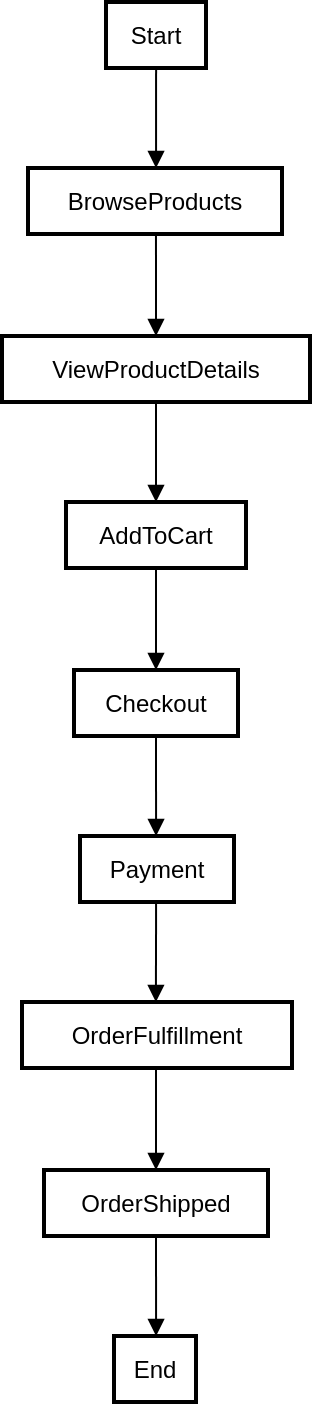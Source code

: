 <mxfile version="24.3.0" type="github">
  <diagram name="Page-1" id="hYm_mL3i-b7Xnb4rPOHF">
    <mxGraphModel dx="1050" dy="557" grid="1" gridSize="10" guides="1" tooltips="1" connect="1" arrows="1" fold="1" page="1" pageScale="1" pageWidth="850" pageHeight="1100" math="0" shadow="0">
      <root>
        <mxCell id="0" />
        <mxCell id="1" parent="0" />
        <mxCell id="ZDK5fjKxt0WuARvVWnJN-1" value="Start" style="whiteSpace=wrap;strokeWidth=2;" vertex="1" parent="1">
          <mxGeometry x="72" y="20" width="50" height="33" as="geometry" />
        </mxCell>
        <mxCell id="ZDK5fjKxt0WuARvVWnJN-2" value="BrowseProducts" style="whiteSpace=wrap;strokeWidth=2;" vertex="1" parent="1">
          <mxGeometry x="33" y="103" width="127" height="33" as="geometry" />
        </mxCell>
        <mxCell id="ZDK5fjKxt0WuARvVWnJN-3" value="ViewProductDetails" style="whiteSpace=wrap;strokeWidth=2;" vertex="1" parent="1">
          <mxGeometry x="20" y="187" width="154" height="33" as="geometry" />
        </mxCell>
        <mxCell id="ZDK5fjKxt0WuARvVWnJN-4" value="AddToCart" style="whiteSpace=wrap;strokeWidth=2;" vertex="1" parent="1">
          <mxGeometry x="52" y="270" width="90" height="33" as="geometry" />
        </mxCell>
        <mxCell id="ZDK5fjKxt0WuARvVWnJN-5" value="Checkout" style="whiteSpace=wrap;strokeWidth=2;" vertex="1" parent="1">
          <mxGeometry x="56" y="354" width="82" height="33" as="geometry" />
        </mxCell>
        <mxCell id="ZDK5fjKxt0WuARvVWnJN-6" value="Payment" style="whiteSpace=wrap;strokeWidth=2;" vertex="1" parent="1">
          <mxGeometry x="59" y="437" width="77" height="33" as="geometry" />
        </mxCell>
        <mxCell id="ZDK5fjKxt0WuARvVWnJN-7" value="OrderFulfillment" style="whiteSpace=wrap;strokeWidth=2;" vertex="1" parent="1">
          <mxGeometry x="30" y="520" width="135" height="33" as="geometry" />
        </mxCell>
        <mxCell id="ZDK5fjKxt0WuARvVWnJN-8" value="OrderShipped" style="whiteSpace=wrap;strokeWidth=2;" vertex="1" parent="1">
          <mxGeometry x="41" y="604" width="112" height="33" as="geometry" />
        </mxCell>
        <mxCell id="ZDK5fjKxt0WuARvVWnJN-9" value="End" style="whiteSpace=wrap;strokeWidth=2;" vertex="1" parent="1">
          <mxGeometry x="76" y="687" width="41" height="33" as="geometry" />
        </mxCell>
        <mxCell id="ZDK5fjKxt0WuARvVWnJN-10" value="" style="curved=1;startArrow=none;endArrow=block;exitX=0.501;exitY=1.012;entryX=0.504;entryY=0.012;rounded=0;" edge="1" parent="1" source="ZDK5fjKxt0WuARvVWnJN-1" target="ZDK5fjKxt0WuARvVWnJN-2">
          <mxGeometry relative="1" as="geometry">
            <Array as="points" />
          </mxGeometry>
        </mxCell>
        <mxCell id="ZDK5fjKxt0WuARvVWnJN-11" value="" style="curved=1;startArrow=none;endArrow=block;exitX=0.504;exitY=1.024;entryX=0.5;entryY=-0.006;rounded=0;" edge="1" parent="1" source="ZDK5fjKxt0WuARvVWnJN-2" target="ZDK5fjKxt0WuARvVWnJN-3">
          <mxGeometry relative="1" as="geometry">
            <Array as="points" />
          </mxGeometry>
        </mxCell>
        <mxCell id="ZDK5fjKxt0WuARvVWnJN-12" value="" style="curved=1;startArrow=none;endArrow=block;exitX=0.5;exitY=1.006;entryX=0.5;entryY=0.006;rounded=0;" edge="1" parent="1" source="ZDK5fjKxt0WuARvVWnJN-3" target="ZDK5fjKxt0WuARvVWnJN-4">
          <mxGeometry relative="1" as="geometry">
            <Array as="points" />
          </mxGeometry>
        </mxCell>
        <mxCell id="ZDK5fjKxt0WuARvVWnJN-13" value="" style="curved=1;startArrow=none;endArrow=block;exitX=0.5;exitY=1.018;entryX=0.5;entryY=-0.012;rounded=0;" edge="1" parent="1" source="ZDK5fjKxt0WuARvVWnJN-4" target="ZDK5fjKxt0WuARvVWnJN-5">
          <mxGeometry relative="1" as="geometry">
            <Array as="points" />
          </mxGeometry>
        </mxCell>
        <mxCell id="ZDK5fjKxt0WuARvVWnJN-14" value="" style="curved=1;startArrow=none;endArrow=block;exitX=0.5;exitY=1.0;entryX=0.494;entryY=2.312e-7;rounded=0;" edge="1" parent="1" source="ZDK5fjKxt0WuARvVWnJN-5" target="ZDK5fjKxt0WuARvVWnJN-6">
          <mxGeometry relative="1" as="geometry">
            <Array as="points" />
          </mxGeometry>
        </mxCell>
        <mxCell id="ZDK5fjKxt0WuARvVWnJN-15" value="" style="curved=1;startArrow=none;endArrow=block;exitX=0.494;exitY=1.012;entryX=0.496;entryY=0.012;rounded=0;" edge="1" parent="1" source="ZDK5fjKxt0WuARvVWnJN-6" target="ZDK5fjKxt0WuARvVWnJN-7">
          <mxGeometry relative="1" as="geometry">
            <Array as="points" />
          </mxGeometry>
        </mxCell>
        <mxCell id="ZDK5fjKxt0WuARvVWnJN-16" value="" style="curved=1;startArrow=none;endArrow=block;exitX=0.496;exitY=1.024;entryX=0.5;entryY=-0.006;rounded=0;" edge="1" parent="1" source="ZDK5fjKxt0WuARvVWnJN-7" target="ZDK5fjKxt0WuARvVWnJN-8">
          <mxGeometry relative="1" as="geometry">
            <Array as="points" />
          </mxGeometry>
        </mxCell>
        <mxCell id="ZDK5fjKxt0WuARvVWnJN-17" value="" style="curved=1;startArrow=none;endArrow=block;exitX=0.5;exitY=1.006;entryX=0.513;entryY=0.006;rounded=0;" edge="1" parent="1" source="ZDK5fjKxt0WuARvVWnJN-8" target="ZDK5fjKxt0WuARvVWnJN-9">
          <mxGeometry relative="1" as="geometry">
            <Array as="points" />
          </mxGeometry>
        </mxCell>
      </root>
    </mxGraphModel>
  </diagram>
</mxfile>
